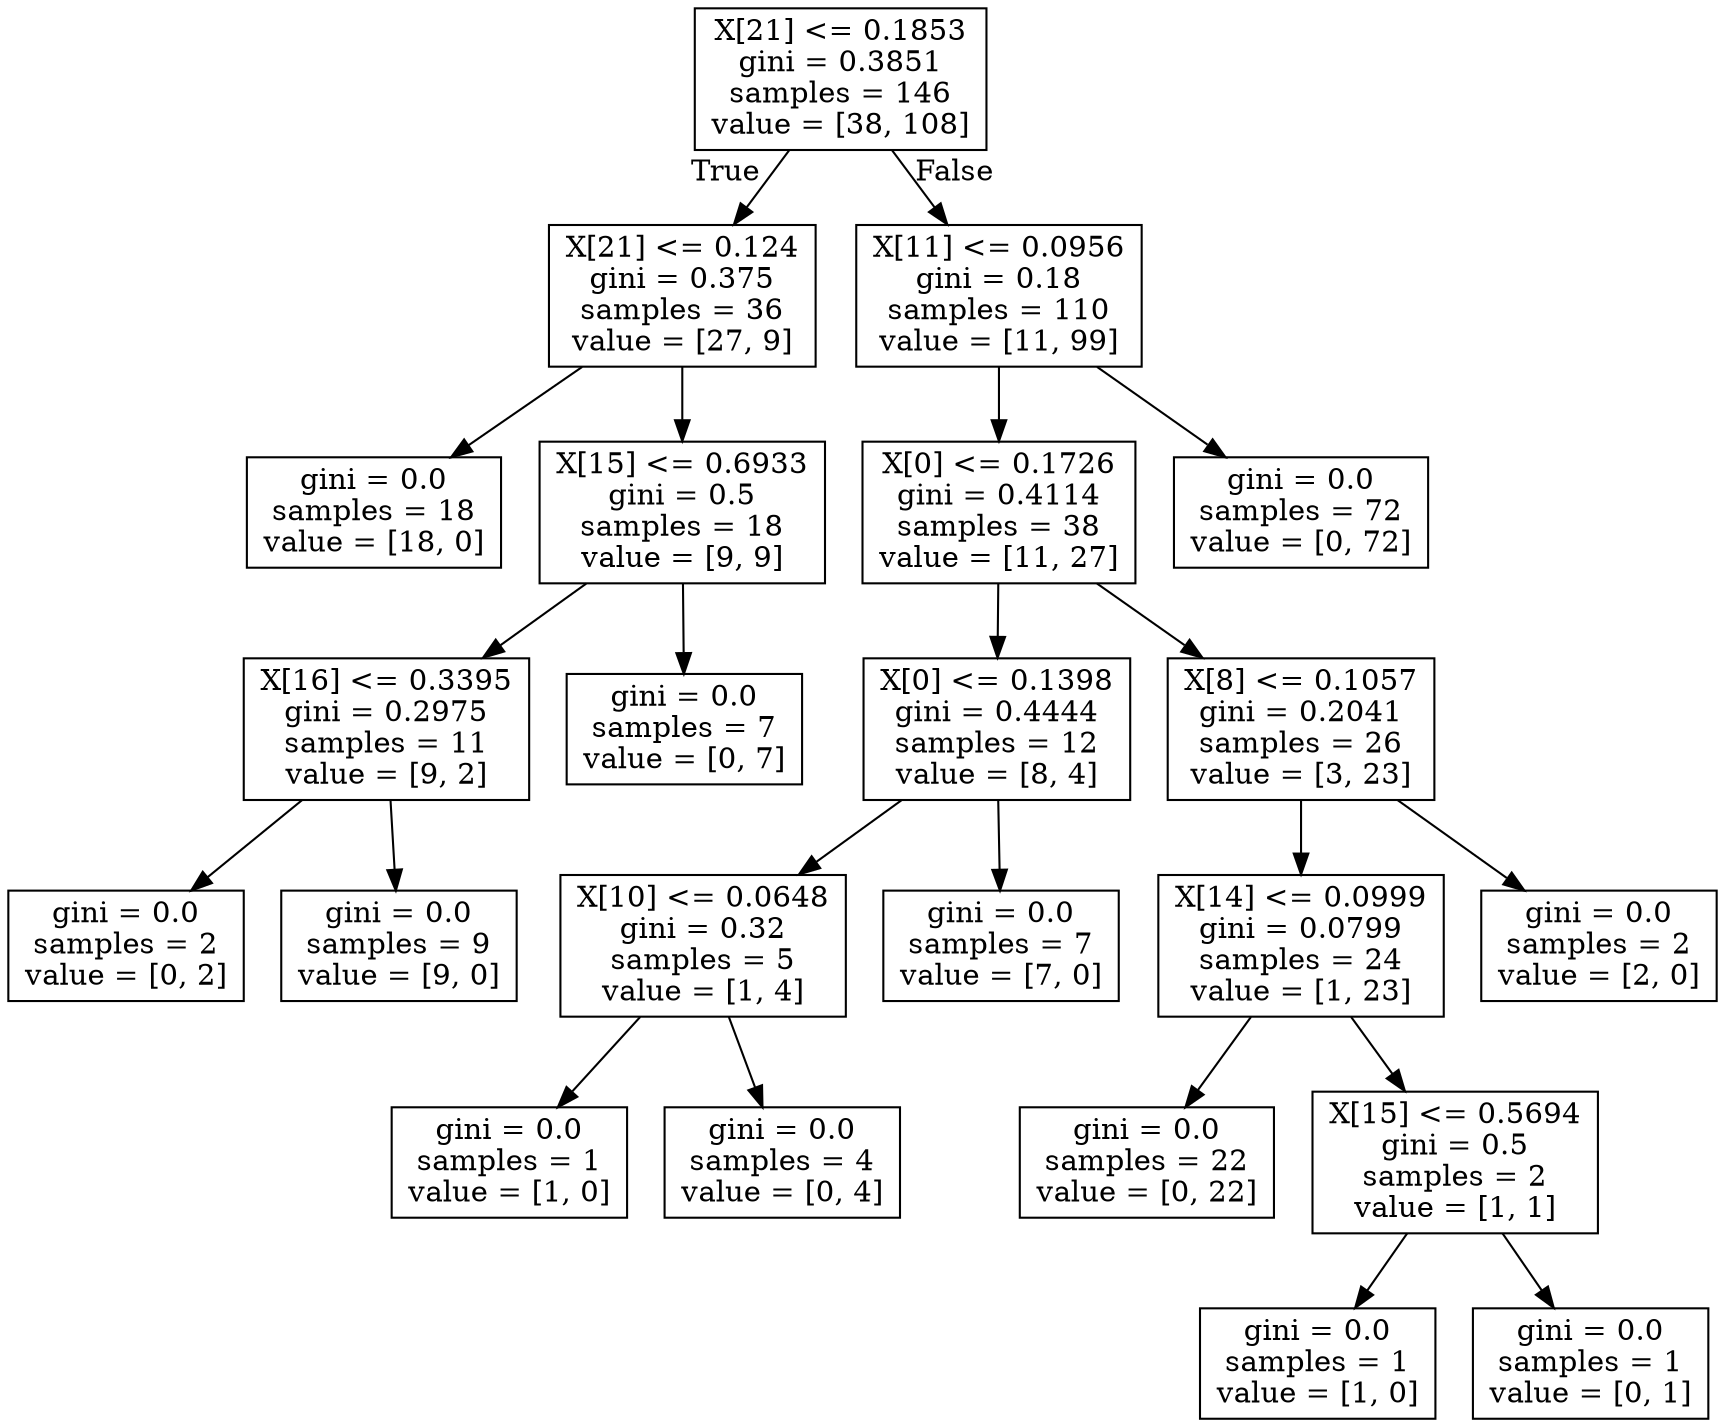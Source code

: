 digraph Tree {
node [shape=box] ;
0 [label="X[21] <= 0.1853\ngini = 0.3851\nsamples = 146\nvalue = [38, 108]"] ;
1 [label="X[21] <= 0.124\ngini = 0.375\nsamples = 36\nvalue = [27, 9]"] ;
0 -> 1 [labeldistance=2.5, labelangle=45, headlabel="True"] ;
2 [label="gini = 0.0\nsamples = 18\nvalue = [18, 0]"] ;
1 -> 2 ;
3 [label="X[15] <= 0.6933\ngini = 0.5\nsamples = 18\nvalue = [9, 9]"] ;
1 -> 3 ;
4 [label="X[16] <= 0.3395\ngini = 0.2975\nsamples = 11\nvalue = [9, 2]"] ;
3 -> 4 ;
5 [label="gini = 0.0\nsamples = 2\nvalue = [0, 2]"] ;
4 -> 5 ;
6 [label="gini = 0.0\nsamples = 9\nvalue = [9, 0]"] ;
4 -> 6 ;
7 [label="gini = 0.0\nsamples = 7\nvalue = [0, 7]"] ;
3 -> 7 ;
8 [label="X[11] <= 0.0956\ngini = 0.18\nsamples = 110\nvalue = [11, 99]"] ;
0 -> 8 [labeldistance=2.5, labelangle=-45, headlabel="False"] ;
9 [label="X[0] <= 0.1726\ngini = 0.4114\nsamples = 38\nvalue = [11, 27]"] ;
8 -> 9 ;
10 [label="X[0] <= 0.1398\ngini = 0.4444\nsamples = 12\nvalue = [8, 4]"] ;
9 -> 10 ;
11 [label="X[10] <= 0.0648\ngini = 0.32\nsamples = 5\nvalue = [1, 4]"] ;
10 -> 11 ;
12 [label="gini = 0.0\nsamples = 1\nvalue = [1, 0]"] ;
11 -> 12 ;
13 [label="gini = 0.0\nsamples = 4\nvalue = [0, 4]"] ;
11 -> 13 ;
14 [label="gini = 0.0\nsamples = 7\nvalue = [7, 0]"] ;
10 -> 14 ;
15 [label="X[8] <= 0.1057\ngini = 0.2041\nsamples = 26\nvalue = [3, 23]"] ;
9 -> 15 ;
16 [label="X[14] <= 0.0999\ngini = 0.0799\nsamples = 24\nvalue = [1, 23]"] ;
15 -> 16 ;
17 [label="gini = 0.0\nsamples = 22\nvalue = [0, 22]"] ;
16 -> 17 ;
18 [label="X[15] <= 0.5694\ngini = 0.5\nsamples = 2\nvalue = [1, 1]"] ;
16 -> 18 ;
19 [label="gini = 0.0\nsamples = 1\nvalue = [1, 0]"] ;
18 -> 19 ;
20 [label="gini = 0.0\nsamples = 1\nvalue = [0, 1]"] ;
18 -> 20 ;
21 [label="gini = 0.0\nsamples = 2\nvalue = [2, 0]"] ;
15 -> 21 ;
22 [label="gini = 0.0\nsamples = 72\nvalue = [0, 72]"] ;
8 -> 22 ;
}